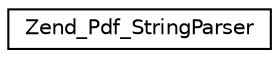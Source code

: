 digraph G
{
  edge [fontname="Helvetica",fontsize="10",labelfontname="Helvetica",labelfontsize="10"];
  node [fontname="Helvetica",fontsize="10",shape=record];
  rankdir="LR";
  Node1 [label="Zend_Pdf_StringParser",height=0.2,width=0.4,color="black", fillcolor="white", style="filled",URL="$class_zend___pdf___string_parser.html"];
}
